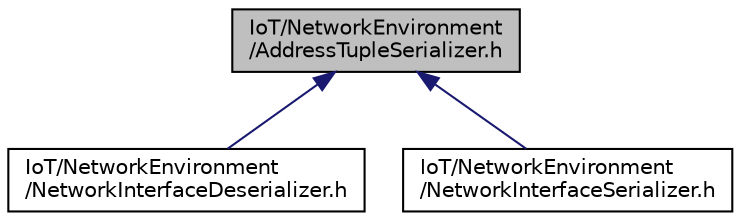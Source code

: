 digraph "IoT/NetworkEnvironment/AddressTupleSerializer.h"
{
 // LATEX_PDF_SIZE
  edge [fontname="Helvetica",fontsize="10",labelfontname="Helvetica",labelfontsize="10"];
  node [fontname="Helvetica",fontsize="10",shape=record];
  Node1 [label="IoT/NetworkEnvironment\l/AddressTupleSerializer.h",height=0.2,width=0.4,color="black", fillcolor="grey75", style="filled", fontcolor="black",tooltip=" "];
  Node1 -> Node2 [dir="back",color="midnightblue",fontsize="10",style="solid",fontname="Helvetica"];
  Node2 [label="IoT/NetworkEnvironment\l/NetworkInterfaceDeserializer.h",height=0.2,width=0.4,color="black", fillcolor="white", style="filled",URL="$NetworkInterfaceDeserializer_8h.html",tooltip=" "];
  Node1 -> Node3 [dir="back",color="midnightblue",fontsize="10",style="solid",fontname="Helvetica"];
  Node3 [label="IoT/NetworkEnvironment\l/NetworkInterfaceSerializer.h",height=0.2,width=0.4,color="black", fillcolor="white", style="filled",URL="$NetworkInterfaceSerializer_8h.html",tooltip=" "];
}
